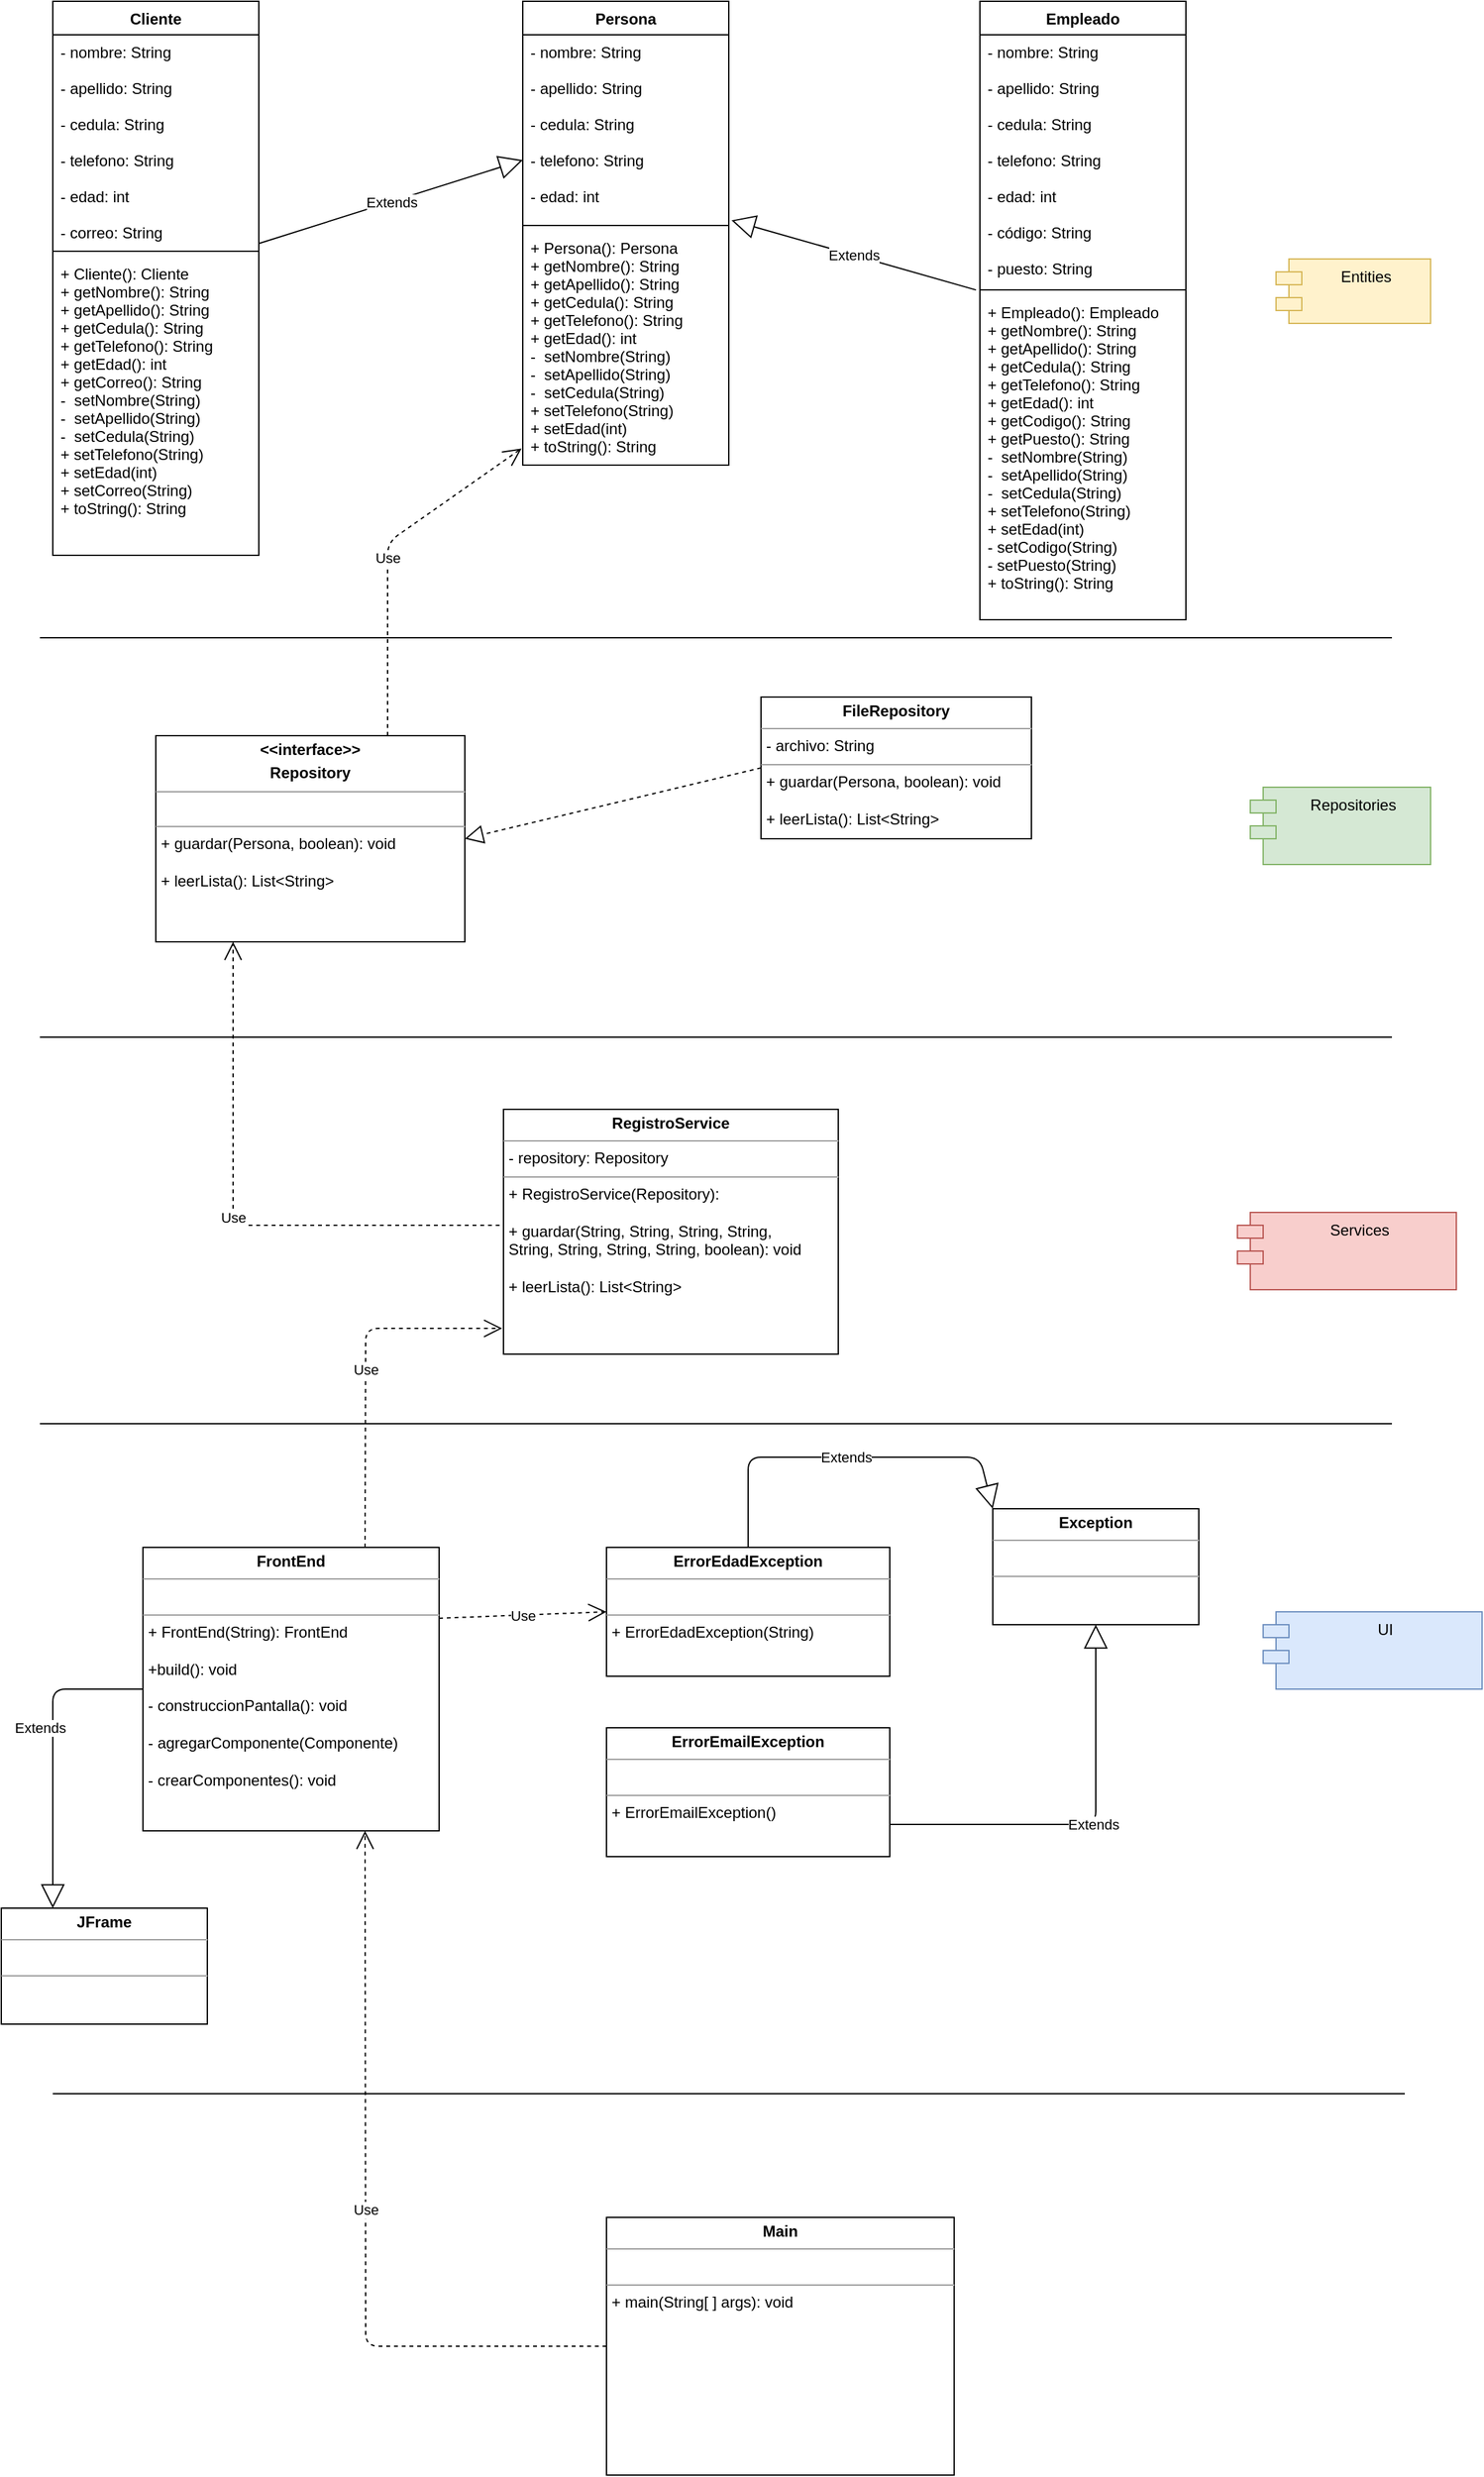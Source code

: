 <mxfile version="14.7.3" type="github" pages="2"><diagram id="t7sWV3Z2CmxEDNh2Ld6c" name="Page-1"><mxGraphModel dx="1422" dy="747" grid="1" gridSize="10" guides="1" tooltips="1" connect="1" arrows="1" fold="1" page="0" pageScale="1" pageWidth="1169" pageHeight="827" math="0" shadow="0"><root><mxCell id="0"/><mxCell id="1" parent="0"/><mxCell id="_S2i3aFFQn-YTuH0FOVI-1" value="Persona" style="swimlane;fontStyle=1;align=center;verticalAlign=top;childLayout=stackLayout;horizontal=1;startSize=26;horizontalStack=0;resizeParent=1;resizeParentMax=0;resizeLast=0;collapsible=1;marginBottom=0;" vertex="1" parent="1"><mxGeometry x="425" y="10" width="160" height="360" as="geometry"/></mxCell><mxCell id="_S2i3aFFQn-YTuH0FOVI-2" value="- nombre: String&#10;&#10;- apellido: String&#10;&#10;- cedula: String&#10;&#10;- telefono: String&#10;&#10;- edad: int" style="text;strokeColor=none;fillColor=none;align=left;verticalAlign=top;spacingLeft=4;spacingRight=4;overflow=hidden;rotatable=0;points=[[0,0.5],[1,0.5]];portConstraint=eastwest;" vertex="1" parent="_S2i3aFFQn-YTuH0FOVI-1"><mxGeometry y="26" width="160" height="144" as="geometry"/></mxCell><mxCell id="_S2i3aFFQn-YTuH0FOVI-3" value="" style="line;strokeWidth=1;fillColor=none;align=left;verticalAlign=middle;spacingTop=-1;spacingLeft=3;spacingRight=3;rotatable=0;labelPosition=right;points=[];portConstraint=eastwest;" vertex="1" parent="_S2i3aFFQn-YTuH0FOVI-1"><mxGeometry y="170" width="160" height="8" as="geometry"/></mxCell><mxCell id="_S2i3aFFQn-YTuH0FOVI-4" value="+ Persona(): Persona&#10;+ getNombre(): String&#10;+ getApellido(): String&#10;+ getCedula(): String&#10;+ getTelefono(): String&#10;+ getEdad(): int&#10;-  setNombre(String)&#10;-  setApellido(String)&#10;-  setCedula(String)&#10;+ setTelefono(String)&#10;+ setEdad(int)&#10;+ toString(): String" style="text;strokeColor=none;fillColor=none;align=left;verticalAlign=top;spacingLeft=4;spacingRight=4;overflow=hidden;rotatable=0;points=[[0,0.5],[1,0.5]];portConstraint=eastwest;" vertex="1" parent="_S2i3aFFQn-YTuH0FOVI-1"><mxGeometry y="178" width="160" height="182" as="geometry"/></mxCell><mxCell id="_S2i3aFFQn-YTuH0FOVI-14" value="Cliente" style="swimlane;fontStyle=1;align=center;verticalAlign=top;childLayout=stackLayout;horizontal=1;startSize=26;horizontalStack=0;resizeParent=1;resizeParentMax=0;resizeLast=0;collapsible=1;marginBottom=0;" vertex="1" parent="1"><mxGeometry x="60" y="10" width="160" height="430" as="geometry"/></mxCell><mxCell id="_S2i3aFFQn-YTuH0FOVI-15" value="- nombre: String&#10;&#10;- apellido: String&#10;&#10;- cedula: String&#10;&#10;- telefono: String&#10;&#10;- edad: int&#10;&#10;- correo: String" style="text;strokeColor=none;fillColor=none;align=left;verticalAlign=top;spacingLeft=4;spacingRight=4;overflow=hidden;rotatable=0;points=[[0,0.5],[1,0.5]];portConstraint=eastwest;" vertex="1" parent="_S2i3aFFQn-YTuH0FOVI-14"><mxGeometry y="26" width="160" height="164" as="geometry"/></mxCell><mxCell id="_S2i3aFFQn-YTuH0FOVI-16" value="" style="line;strokeWidth=1;fillColor=none;align=left;verticalAlign=middle;spacingTop=-1;spacingLeft=3;spacingRight=3;rotatable=0;labelPosition=right;points=[];portConstraint=eastwest;" vertex="1" parent="_S2i3aFFQn-YTuH0FOVI-14"><mxGeometry y="190" width="160" height="8" as="geometry"/></mxCell><mxCell id="_S2i3aFFQn-YTuH0FOVI-17" value="+ Cliente(): Cliente&#10;+ getNombre(): String&#10;+ getApellido(): String&#10;+ getCedula(): String&#10;+ getTelefono(): String&#10;+ getEdad(): int&#10;+ getCorreo(): String&#10;-  setNombre(String)&#10;-  setApellido(String)&#10;-  setCedula(String)&#10;+ setTelefono(String)&#10;+ setEdad(int)&#10;+ setCorreo(String)&#10;+ toString(): String" style="text;strokeColor=none;fillColor=none;align=left;verticalAlign=top;spacingLeft=4;spacingRight=4;overflow=hidden;rotatable=0;points=[[0,0.5],[1,0.5]];portConstraint=eastwest;" vertex="1" parent="_S2i3aFFQn-YTuH0FOVI-14"><mxGeometry y="198" width="160" height="232" as="geometry"/></mxCell><mxCell id="_S2i3aFFQn-YTuH0FOVI-18" value="Empleado" style="swimlane;fontStyle=1;align=center;verticalAlign=top;childLayout=stackLayout;horizontal=1;startSize=26;horizontalStack=0;resizeParent=1;resizeParentMax=0;resizeLast=0;collapsible=1;marginBottom=0;" vertex="1" parent="1"><mxGeometry x="780" y="10" width="160" height="480" as="geometry"/></mxCell><mxCell id="_S2i3aFFQn-YTuH0FOVI-19" value="- nombre: String&#10;&#10;- apellido: String&#10;&#10;- cedula: String&#10;&#10;- telefono: String&#10;&#10;- edad: int&#10;&#10;- código: String&#10;&#10;- puesto: String" style="text;strokeColor=none;fillColor=none;align=left;verticalAlign=top;spacingLeft=4;spacingRight=4;overflow=hidden;rotatable=0;points=[[0,0.5],[1,0.5]];portConstraint=eastwest;" vertex="1" parent="_S2i3aFFQn-YTuH0FOVI-18"><mxGeometry y="26" width="160" height="194" as="geometry"/></mxCell><mxCell id="_S2i3aFFQn-YTuH0FOVI-20" value="" style="line;strokeWidth=1;fillColor=none;align=left;verticalAlign=middle;spacingTop=-1;spacingLeft=3;spacingRight=3;rotatable=0;labelPosition=right;points=[];portConstraint=eastwest;" vertex="1" parent="_S2i3aFFQn-YTuH0FOVI-18"><mxGeometry y="220" width="160" height="8" as="geometry"/></mxCell><mxCell id="_S2i3aFFQn-YTuH0FOVI-21" value="+ Empleado(): Empleado&#10;+ getNombre(): String&#10;+ getApellido(): String&#10;+ getCedula(): String&#10;+ getTelefono(): String&#10;+ getEdad(): int&#10;+ getCodigo(): String&#10;+ getPuesto(): String&#10;-  setNombre(String)&#10;-  setApellido(String)&#10;-  setCedula(String)&#10;+ setTelefono(String)&#10;+ setEdad(int)&#10;- setCodigo(String)&#10;- setPuesto(String)&#10;+ toString(): String" style="text;strokeColor=none;fillColor=none;align=left;verticalAlign=top;spacingLeft=4;spacingRight=4;overflow=hidden;rotatable=0;points=[[0,0.5],[1,0.5]];portConstraint=eastwest;" vertex="1" parent="_S2i3aFFQn-YTuH0FOVI-18"><mxGeometry y="228" width="160" height="252" as="geometry"/></mxCell><mxCell id="_S2i3aFFQn-YTuH0FOVI-22" value="Extends" style="endArrow=block;endSize=16;endFill=0;html=1;exitX=-0.019;exitY=1.021;exitDx=0;exitDy=0;exitPerimeter=0;entryX=1.013;entryY=1;entryDx=0;entryDy=0;entryPerimeter=0;" edge="1" parent="1" source="_S2i3aFFQn-YTuH0FOVI-19" target="_S2i3aFFQn-YTuH0FOVI-2"><mxGeometry width="160" relative="1" as="geometry"><mxPoint x="520" y="410" as="sourcePoint"/><mxPoint x="500" y="270" as="targetPoint"/></mxGeometry></mxCell><mxCell id="_S2i3aFFQn-YTuH0FOVI-24" value="Extends" style="endArrow=block;endSize=16;endFill=0;html=1;exitX=1;exitY=0.988;exitDx=0;exitDy=0;exitPerimeter=0;" edge="1" parent="1" source="_S2i3aFFQn-YTuH0FOVI-15" target="_S2i3aFFQn-YTuH0FOVI-2"><mxGeometry width="160" relative="1" as="geometry"><mxPoint x="520" y="410" as="sourcePoint"/><mxPoint x="680" y="410" as="targetPoint"/></mxGeometry></mxCell><mxCell id="_S2i3aFFQn-YTuH0FOVI-25" value="" style="line;strokeWidth=1;fillColor=none;align=left;verticalAlign=middle;spacingTop=-1;spacingLeft=3;spacingRight=3;rotatable=0;labelPosition=right;points=[];portConstraint=eastwest;" vertex="1" parent="1"><mxGeometry x="50" y="500" width="1050" height="8" as="geometry"/></mxCell><mxCell id="_S2i3aFFQn-YTuH0FOVI-26" value="&lt;p style=&quot;margin: 0px ; margin-top: 4px ; text-align: center&quot;&gt;&lt;b&gt;&amp;lt;&amp;lt;interface&amp;gt;&amp;gt;&lt;/b&gt;&lt;/p&gt;&lt;p style=&quot;margin: 0px ; margin-top: 4px ; text-align: center&quot;&gt;&lt;b&gt;Repository&lt;/b&gt;&lt;/p&gt;&lt;hr size=&quot;1&quot;&gt;&lt;p style=&quot;margin: 0px ; margin-left: 4px&quot;&gt;&lt;br&gt;&lt;/p&gt;&lt;hr size=&quot;1&quot;&gt;&lt;p style=&quot;margin: 0px ; margin-left: 4px&quot;&gt;+ guardar(Persona, boolean): void&lt;/p&gt;&lt;p style=&quot;margin: 0px ; margin-left: 4px&quot;&gt;&lt;br&gt;&lt;/p&gt;&lt;p style=&quot;margin: 0px ; margin-left: 4px&quot;&gt;+ leerLista(): List&amp;lt;String&amp;gt;&lt;/p&gt;" style="verticalAlign=top;align=left;overflow=fill;fontSize=12;fontFamily=Helvetica;html=1;" vertex="1" parent="1"><mxGeometry x="140" y="580" width="240" height="160" as="geometry"/></mxCell><mxCell id="_S2i3aFFQn-YTuH0FOVI-27" value="Entities" style="shape=module;align=left;spacingLeft=20;align=center;verticalAlign=top;fillColor=#fff2cc;strokeColor=#d6b656;" vertex="1" parent="1"><mxGeometry x="1010" y="210" width="120" height="50" as="geometry"/></mxCell><mxCell id="_S2i3aFFQn-YTuH0FOVI-29" value="" style="endArrow=block;dashed=1;endFill=0;endSize=12;html=1;exitX=0;exitY=0.5;exitDx=0;exitDy=0;entryX=1;entryY=0.5;entryDx=0;entryDy=0;" edge="1" parent="1" source="_S2i3aFFQn-YTuH0FOVI-30" target="_S2i3aFFQn-YTuH0FOVI-26"><mxGeometry width="160" relative="1" as="geometry"><mxPoint x="610" y="590" as="sourcePoint"/><mxPoint x="680" y="410" as="targetPoint"/></mxGeometry></mxCell><mxCell id="_S2i3aFFQn-YTuH0FOVI-30" value="&lt;p style=&quot;margin: 0px ; margin-top: 4px ; text-align: center&quot;&gt;&lt;b&gt;FileRepository&lt;/b&gt;&lt;/p&gt;&lt;hr size=&quot;1&quot;&gt;&lt;p style=&quot;margin: 0px ; margin-left: 4px&quot;&gt;- archivo: String&lt;/p&gt;&lt;hr size=&quot;1&quot;&gt;&lt;p style=&quot;margin: 0px 0px 0px 4px&quot;&gt;+ guardar(Persona, boolean): void&lt;/p&gt;&lt;p style=&quot;margin: 0px 0px 0px 4px&quot;&gt;&lt;br&gt;&lt;/p&gt;&lt;p style=&quot;margin: 0px 0px 0px 4px&quot;&gt;+ leerLista(): List&amp;lt;String&amp;gt;&lt;/p&gt;" style="verticalAlign=top;align=left;overflow=fill;fontSize=12;fontFamily=Helvetica;html=1;" vertex="1" parent="1"><mxGeometry x="610" y="550" width="210" height="110" as="geometry"/></mxCell><mxCell id="_S2i3aFFQn-YTuH0FOVI-31" value="Repositories" style="shape=module;align=left;spacingLeft=20;align=center;verticalAlign=top;fillColor=#d5e8d4;strokeColor=#82b366;" vertex="1" parent="1"><mxGeometry x="990" y="620" width="140" height="60" as="geometry"/></mxCell><mxCell id="bS3hcVcnBBbuxNhcg8L8-1" value="" style="line;strokeWidth=1;fillColor=none;align=left;verticalAlign=middle;spacingTop=-1;spacingLeft=3;spacingRight=3;rotatable=0;labelPosition=right;points=[];portConstraint=eastwest;" vertex="1" parent="1"><mxGeometry x="50" y="810" width="1050" height="8" as="geometry"/></mxCell><mxCell id="bS3hcVcnBBbuxNhcg8L8-2" value="Services" style="shape=module;align=left;spacingLeft=20;align=center;verticalAlign=top;fillColor=#f8cecc;strokeColor=#b85450;" vertex="1" parent="1"><mxGeometry x="980" y="950" width="170" height="60" as="geometry"/></mxCell><mxCell id="bS3hcVcnBBbuxNhcg8L8-3" value="&lt;p style=&quot;margin: 0px ; margin-top: 4px ; text-align: center&quot;&gt;&lt;b&gt;RegistroService&lt;/b&gt;&lt;/p&gt;&lt;hr size=&quot;1&quot;&gt;&lt;p style=&quot;margin: 0px ; margin-left: 4px&quot;&gt;- repository: Repository&lt;/p&gt;&lt;hr size=&quot;1&quot;&gt;&lt;p style=&quot;margin: 0px ; margin-left: 4px&quot;&gt;+ RegistroService(Repository):&lt;/p&gt;&lt;p style=&quot;margin: 0px ; margin-left: 4px&quot;&gt;&lt;br&gt;&lt;/p&gt;&lt;p style=&quot;margin: 0px ; margin-left: 4px&quot;&gt;+ guardar(String, String, String, String,&amp;nbsp;&lt;/p&gt;&lt;p style=&quot;margin: 0px ; margin-left: 4px&quot;&gt;String, String, String, String, boolean): void&lt;/p&gt;&lt;p style=&quot;margin: 0px ; margin-left: 4px&quot;&gt;&lt;br&gt;&lt;/p&gt;&lt;p style=&quot;margin: 0px ; margin-left: 4px&quot;&gt;+ leerLista(): List&amp;lt;String&amp;gt;&lt;/p&gt;" style="verticalAlign=top;align=left;overflow=fill;fontSize=12;fontFamily=Helvetica;html=1;" vertex="1" parent="1"><mxGeometry x="410" y="870" width="260" height="190" as="geometry"/></mxCell><mxCell id="bS3hcVcnBBbuxNhcg8L8-5" value="Use" style="endArrow=open;endSize=12;dashed=1;html=1;entryX=0.25;entryY=1;entryDx=0;entryDy=0;" edge="1" parent="1" target="_S2i3aFFQn-YTuH0FOVI-26"><mxGeometry width="160" relative="1" as="geometry"><mxPoint x="407" y="960" as="sourcePoint"/><mxPoint x="640" y="710" as="targetPoint"/><Array as="points"><mxPoint x="200" y="960"/></Array></mxGeometry></mxCell><mxCell id="bS3hcVcnBBbuxNhcg8L8-6" value="" style="line;strokeWidth=1;fillColor=none;align=left;verticalAlign=middle;spacingTop=-1;spacingLeft=3;spacingRight=3;rotatable=0;labelPosition=right;points=[];portConstraint=eastwest;" vertex="1" parent="1"><mxGeometry x="50" y="1110" width="1050" height="8" as="geometry"/></mxCell><mxCell id="bS3hcVcnBBbuxNhcg8L8-7" value="UI" style="shape=module;align=left;spacingLeft=20;align=center;verticalAlign=top;fillColor=#dae8fc;strokeColor=#6c8ebf;" vertex="1" parent="1"><mxGeometry x="1000" y="1260" width="170" height="60" as="geometry"/></mxCell><mxCell id="bS3hcVcnBBbuxNhcg8L8-8" value="Use" style="endArrow=open;endSize=12;dashed=1;html=1;exitX=0.75;exitY=0;exitDx=0;exitDy=0;entryX=-0.006;entryY=0.929;entryDx=0;entryDy=0;entryPerimeter=0;" edge="1" parent="1" source="_S2i3aFFQn-YTuH0FOVI-26" target="_S2i3aFFQn-YTuH0FOVI-4"><mxGeometry width="160" relative="1" as="geometry"><mxPoint x="585" y="570" as="sourcePoint"/><mxPoint x="375" y="350" as="targetPoint"/><Array as="points"><mxPoint x="320" y="430"/></Array></mxGeometry></mxCell><mxCell id="bS3hcVcnBBbuxNhcg8L8-9" value="&lt;p style=&quot;margin: 0px ; margin-top: 4px ; text-align: center&quot;&gt;&lt;b&gt;FrontEnd&lt;/b&gt;&lt;/p&gt;&lt;hr size=&quot;1&quot;&gt;&lt;p style=&quot;margin: 0px ; margin-left: 4px&quot;&gt;&lt;br&gt;&lt;/p&gt;&lt;hr size=&quot;1&quot;&gt;&lt;p style=&quot;margin: 0px ; margin-left: 4px&quot;&gt;+ FrontEnd(String): FrontEnd&lt;/p&gt;&lt;p style=&quot;margin: 0px ; margin-left: 4px&quot;&gt;&lt;br&gt;&lt;/p&gt;&lt;p style=&quot;margin: 0px ; margin-left: 4px&quot;&gt;+build(): void&lt;/p&gt;&lt;p style=&quot;margin: 0px ; margin-left: 4px&quot;&gt;&lt;br&gt;&lt;/p&gt;&lt;p style=&quot;margin: 0px ; margin-left: 4px&quot;&gt;- construccionPantalla(): void&lt;/p&gt;&lt;p style=&quot;margin: 0px ; margin-left: 4px&quot;&gt;&lt;br&gt;&lt;/p&gt;&lt;p style=&quot;margin: 0px ; margin-left: 4px&quot;&gt;- agregarComponente(Componente)&lt;/p&gt;&lt;p style=&quot;margin: 0px ; margin-left: 4px&quot;&gt;&lt;br&gt;&lt;/p&gt;&lt;p style=&quot;margin: 0px ; margin-left: 4px&quot;&gt;- crearComponentes(): void&lt;/p&gt;" style="verticalAlign=top;align=left;overflow=fill;fontSize=12;fontFamily=Helvetica;html=1;" vertex="1" parent="1"><mxGeometry x="130" y="1210" width="230" height="220" as="geometry"/></mxCell><mxCell id="bS3hcVcnBBbuxNhcg8L8-10" value="&lt;p style=&quot;margin: 0px ; margin-top: 4px ; text-align: center&quot;&gt;&lt;b&gt;ErrorEdadException&lt;/b&gt;&lt;/p&gt;&lt;hr size=&quot;1&quot;&gt;&lt;p style=&quot;margin: 0px ; margin-left: 4px&quot;&gt;&lt;br&gt;&lt;/p&gt;&lt;hr size=&quot;1&quot;&gt;&lt;p style=&quot;margin: 0px ; margin-left: 4px&quot;&gt;+ ErrorEdadException(String)&lt;/p&gt;" style="verticalAlign=top;align=left;overflow=fill;fontSize=12;fontFamily=Helvetica;html=1;" vertex="1" parent="1"><mxGeometry x="490" y="1210" width="220" height="100" as="geometry"/></mxCell><mxCell id="bS3hcVcnBBbuxNhcg8L8-11" value="&lt;p style=&quot;margin: 0px ; margin-top: 4px ; text-align: center&quot;&gt;&lt;b&gt;ErrorEmailException&lt;/b&gt;&lt;/p&gt;&lt;hr size=&quot;1&quot;&gt;&lt;p style=&quot;margin: 0px ; margin-left: 4px&quot;&gt;&lt;br&gt;&lt;/p&gt;&lt;hr size=&quot;1&quot;&gt;&lt;p style=&quot;margin: 0px ; margin-left: 4px&quot;&gt;+ ErrorEmailException()&lt;/p&gt;" style="verticalAlign=top;align=left;overflow=fill;fontSize=12;fontFamily=Helvetica;html=1;" vertex="1" parent="1"><mxGeometry x="490" y="1350" width="220" height="100" as="geometry"/></mxCell><mxCell id="bS3hcVcnBBbuxNhcg8L8-12" value="&lt;p style=&quot;margin: 0px ; margin-top: 4px ; text-align: center&quot;&gt;&lt;b&gt;Exception&lt;/b&gt;&lt;/p&gt;&lt;hr size=&quot;1&quot;&gt;&lt;p style=&quot;margin: 0px ; margin-left: 4px&quot;&gt;&lt;br&gt;&lt;/p&gt;&lt;hr size=&quot;1&quot;&gt;&lt;p style=&quot;margin: 0px ; margin-left: 4px&quot;&gt;&lt;br&gt;&lt;/p&gt;" style="verticalAlign=top;align=left;overflow=fill;fontSize=12;fontFamily=Helvetica;html=1;" vertex="1" parent="1"><mxGeometry x="790" y="1180" width="160" height="90" as="geometry"/></mxCell><mxCell id="bS3hcVcnBBbuxNhcg8L8-14" value="&lt;p style=&quot;margin: 0px ; margin-top: 4px ; text-align: center&quot;&gt;&lt;b&gt;JFrame&lt;/b&gt;&lt;/p&gt;&lt;hr size=&quot;1&quot;&gt;&lt;p style=&quot;margin: 0px ; margin-left: 4px&quot;&gt;&lt;br&gt;&lt;/p&gt;&lt;hr size=&quot;1&quot;&gt;&lt;p style=&quot;margin: 0px ; margin-left: 4px&quot;&gt;&lt;br&gt;&lt;/p&gt;" style="verticalAlign=top;align=left;overflow=fill;fontSize=12;fontFamily=Helvetica;html=1;" vertex="1" parent="1"><mxGeometry x="20" y="1490" width="160" height="90" as="geometry"/></mxCell><mxCell id="bS3hcVcnBBbuxNhcg8L8-15" value="Extends" style="endArrow=block;endSize=16;endFill=0;html=1;exitX=0;exitY=0.5;exitDx=0;exitDy=0;entryX=0.25;entryY=0;entryDx=0;entryDy=0;" edge="1" parent="1" source="bS3hcVcnBBbuxNhcg8L8-9" target="bS3hcVcnBBbuxNhcg8L8-14"><mxGeometry x="-0.167" y="-10" width="160" relative="1" as="geometry"><mxPoint x="480" y="1260" as="sourcePoint"/><mxPoint x="640" y="1260" as="targetPoint"/><Array as="points"><mxPoint x="60" y="1320"/></Array><mxPoint as="offset"/></mxGeometry></mxCell><mxCell id="bS3hcVcnBBbuxNhcg8L8-16" value="Extends" style="endArrow=block;endSize=16;endFill=0;html=1;exitX=0.5;exitY=0;exitDx=0;exitDy=0;entryX=0;entryY=0;entryDx=0;entryDy=0;" edge="1" parent="1" source="bS3hcVcnBBbuxNhcg8L8-10" target="bS3hcVcnBBbuxNhcg8L8-12"><mxGeometry width="160" relative="1" as="geometry"><mxPoint x="480" y="1260" as="sourcePoint"/><mxPoint x="640" y="1260" as="targetPoint"/><Array as="points"><mxPoint x="600" y="1140"/><mxPoint x="720" y="1140"/><mxPoint x="780" y="1140"/></Array></mxGeometry></mxCell><mxCell id="bS3hcVcnBBbuxNhcg8L8-18" value="Extends" style="endArrow=block;endSize=16;endFill=0;html=1;exitX=1;exitY=0.75;exitDx=0;exitDy=0;entryX=0.5;entryY=1;entryDx=0;entryDy=0;" edge="1" parent="1" source="bS3hcVcnBBbuxNhcg8L8-11" target="bS3hcVcnBBbuxNhcg8L8-12"><mxGeometry width="160" relative="1" as="geometry"><mxPoint x="480" y="1260" as="sourcePoint"/><mxPoint x="640" y="1260" as="targetPoint"/><Array as="points"><mxPoint x="870" y="1425"/></Array></mxGeometry></mxCell><mxCell id="bS3hcVcnBBbuxNhcg8L8-19" value="Use" style="endArrow=open;endSize=12;dashed=1;html=1;exitX=1;exitY=0.25;exitDx=0;exitDy=0;entryX=0;entryY=0.5;entryDx=0;entryDy=0;" edge="1" parent="1" source="bS3hcVcnBBbuxNhcg8L8-9" target="bS3hcVcnBBbuxNhcg8L8-10"><mxGeometry width="160" relative="1" as="geometry"><mxPoint x="480" y="1260" as="sourcePoint"/><mxPoint x="640" y="1260" as="targetPoint"/></mxGeometry></mxCell><mxCell id="bS3hcVcnBBbuxNhcg8L8-20" value="Use" style="endArrow=open;endSize=12;dashed=1;html=1;exitX=0.75;exitY=0;exitDx=0;exitDy=0;entryX=-0.004;entryY=0.895;entryDx=0;entryDy=0;entryPerimeter=0;" edge="1" parent="1" source="bS3hcVcnBBbuxNhcg8L8-9" target="bS3hcVcnBBbuxNhcg8L8-3"><mxGeometry width="160" relative="1" as="geometry"><mxPoint x="480" y="1260" as="sourcePoint"/><mxPoint x="640" y="1260" as="targetPoint"/><Array as="points"><mxPoint x="303" y="1040"/></Array></mxGeometry></mxCell><mxCell id="bS3hcVcnBBbuxNhcg8L8-21" value="" style="line;strokeWidth=1;fillColor=none;align=left;verticalAlign=middle;spacingTop=-1;spacingLeft=3;spacingRight=3;rotatable=0;labelPosition=right;points=[];portConstraint=eastwest;" vertex="1" parent="1"><mxGeometry x="60" y="1630" width="1050" height="8" as="geometry"/></mxCell><mxCell id="bS3hcVcnBBbuxNhcg8L8-24" value="&lt;p style=&quot;margin: 0px ; margin-top: 4px ; text-align: center&quot;&gt;&lt;b&gt;Main&lt;/b&gt;&lt;/p&gt;&lt;hr size=&quot;1&quot;&gt;&lt;p style=&quot;margin: 0px ; margin-left: 4px&quot;&gt;&lt;br&gt;&lt;/p&gt;&lt;hr size=&quot;1&quot;&gt;&lt;p style=&quot;margin: 0px ; margin-left: 4px&quot;&gt;+ main(String[ ] args)&lt;span&gt;: void&lt;/span&gt;&lt;/p&gt;" style="verticalAlign=top;align=left;overflow=fill;fontSize=12;fontFamily=Helvetica;html=1;" vertex="1" parent="1"><mxGeometry x="490" y="1730" width="270" height="200" as="geometry"/></mxCell><mxCell id="bS3hcVcnBBbuxNhcg8L8-25" value="Use" style="endArrow=open;endSize=12;dashed=1;html=1;exitX=0;exitY=0.5;exitDx=0;exitDy=0;entryX=0.75;entryY=1;entryDx=0;entryDy=0;" edge="1" parent="1" source="bS3hcVcnBBbuxNhcg8L8-24" target="bS3hcVcnBBbuxNhcg8L8-9"><mxGeometry width="160" relative="1" as="geometry"><mxPoint x="480" y="1570" as="sourcePoint"/><mxPoint x="640" y="1570" as="targetPoint"/><Array as="points"><mxPoint x="303" y="1830"/></Array></mxGeometry></mxCell></root></mxGraphModel></diagram><diagram id="pVzfbxLJ_KMe_U9Bj0QL" name="Page-2"><mxGraphModel dx="1422" dy="804" grid="1" gridSize="10" guides="1" tooltips="1" connect="1" arrows="1" fold="1" page="1" pageScale="1" pageWidth="1169" pageHeight="827" math="0" shadow="0"><root><mxCell id="eUND3lA01QWhqfHhPT8y-0"/><mxCell id="eUND3lA01QWhqfHhPT8y-1" parent="eUND3lA01QWhqfHhPT8y-0"/></root></mxGraphModel></diagram></mxfile>